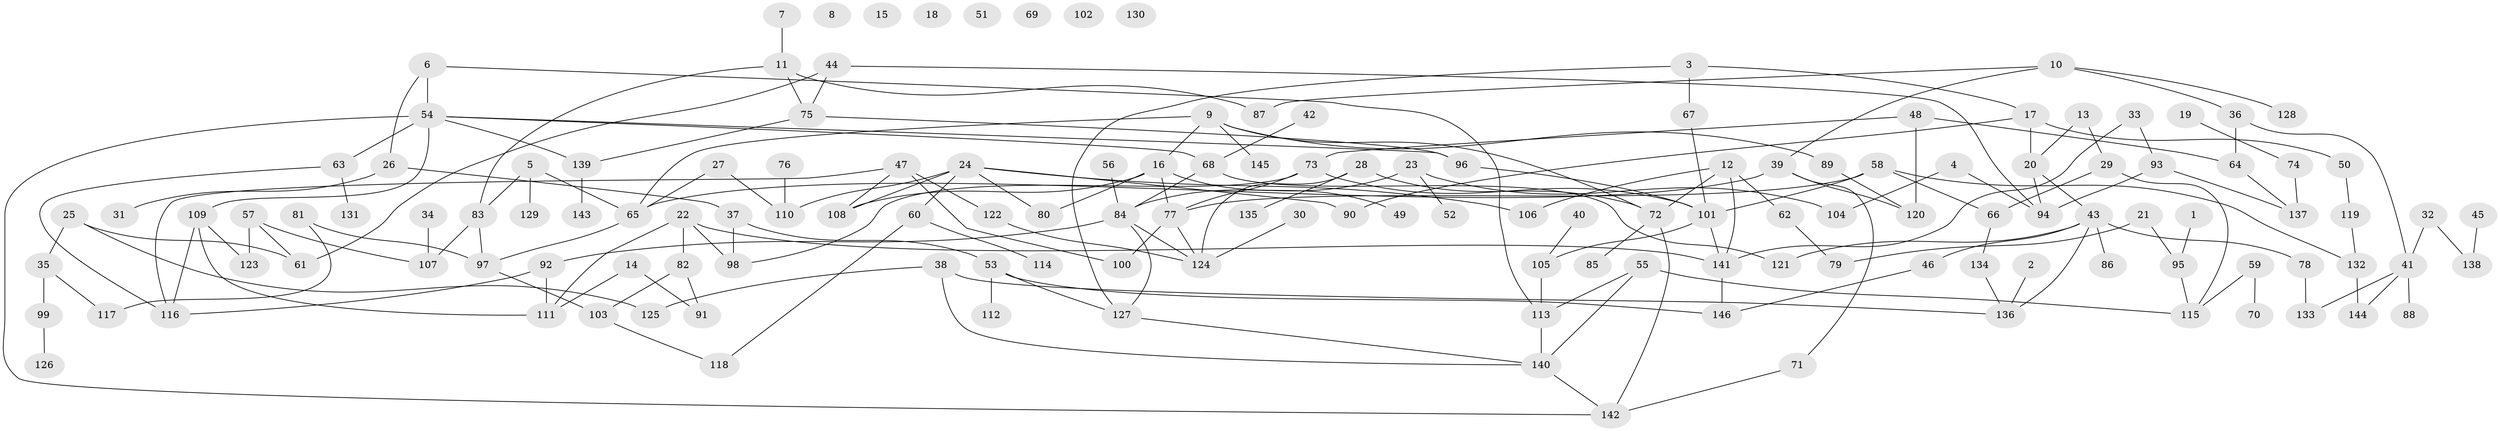 // Generated by graph-tools (version 1.1) at 2025/33/03/09/25 02:33:43]
// undirected, 146 vertices, 192 edges
graph export_dot {
graph [start="1"]
  node [color=gray90,style=filled];
  1;
  2;
  3;
  4;
  5;
  6;
  7;
  8;
  9;
  10;
  11;
  12;
  13;
  14;
  15;
  16;
  17;
  18;
  19;
  20;
  21;
  22;
  23;
  24;
  25;
  26;
  27;
  28;
  29;
  30;
  31;
  32;
  33;
  34;
  35;
  36;
  37;
  38;
  39;
  40;
  41;
  42;
  43;
  44;
  45;
  46;
  47;
  48;
  49;
  50;
  51;
  52;
  53;
  54;
  55;
  56;
  57;
  58;
  59;
  60;
  61;
  62;
  63;
  64;
  65;
  66;
  67;
  68;
  69;
  70;
  71;
  72;
  73;
  74;
  75;
  76;
  77;
  78;
  79;
  80;
  81;
  82;
  83;
  84;
  85;
  86;
  87;
  88;
  89;
  90;
  91;
  92;
  93;
  94;
  95;
  96;
  97;
  98;
  99;
  100;
  101;
  102;
  103;
  104;
  105;
  106;
  107;
  108;
  109;
  110;
  111;
  112;
  113;
  114;
  115;
  116;
  117;
  118;
  119;
  120;
  121;
  122;
  123;
  124;
  125;
  126;
  127;
  128;
  129;
  130;
  131;
  132;
  133;
  134;
  135;
  136;
  137;
  138;
  139;
  140;
  141;
  142;
  143;
  144;
  145;
  146;
  1 -- 95;
  2 -- 136;
  3 -- 17;
  3 -- 67;
  3 -- 127;
  4 -- 94;
  4 -- 104;
  5 -- 65;
  5 -- 83;
  5 -- 129;
  6 -- 26;
  6 -- 54;
  6 -- 113;
  7 -- 11;
  9 -- 16;
  9 -- 65;
  9 -- 72;
  9 -- 89;
  9 -- 145;
  10 -- 36;
  10 -- 39;
  10 -- 87;
  10 -- 128;
  11 -- 75;
  11 -- 83;
  11 -- 87;
  12 -- 62;
  12 -- 72;
  12 -- 106;
  12 -- 141;
  13 -- 20;
  13 -- 29;
  14 -- 91;
  14 -- 111;
  16 -- 49;
  16 -- 77;
  16 -- 80;
  16 -- 108;
  17 -- 20;
  17 -- 50;
  17 -- 90;
  19 -- 74;
  20 -- 43;
  20 -- 94;
  21 -- 79;
  21 -- 95;
  22 -- 82;
  22 -- 98;
  22 -- 111;
  22 -- 141;
  23 -- 52;
  23 -- 84;
  23 -- 104;
  24 -- 60;
  24 -- 80;
  24 -- 90;
  24 -- 106;
  24 -- 108;
  24 -- 110;
  25 -- 35;
  25 -- 61;
  25 -- 125;
  26 -- 31;
  26 -- 37;
  27 -- 65;
  27 -- 110;
  28 -- 72;
  28 -- 124;
  28 -- 135;
  29 -- 66;
  29 -- 115;
  30 -- 124;
  32 -- 41;
  32 -- 138;
  33 -- 93;
  33 -- 141;
  34 -- 107;
  35 -- 99;
  35 -- 117;
  36 -- 41;
  36 -- 64;
  37 -- 53;
  37 -- 98;
  38 -- 125;
  38 -- 136;
  38 -- 140;
  39 -- 65;
  39 -- 71;
  39 -- 120;
  40 -- 105;
  41 -- 88;
  41 -- 133;
  41 -- 144;
  42 -- 68;
  43 -- 46;
  43 -- 78;
  43 -- 86;
  43 -- 121;
  43 -- 136;
  44 -- 61;
  44 -- 75;
  44 -- 94;
  45 -- 138;
  46 -- 146;
  47 -- 100;
  47 -- 108;
  47 -- 116;
  47 -- 122;
  48 -- 64;
  48 -- 73;
  48 -- 120;
  50 -- 119;
  53 -- 112;
  53 -- 127;
  53 -- 146;
  54 -- 63;
  54 -- 68;
  54 -- 96;
  54 -- 109;
  54 -- 139;
  54 -- 142;
  55 -- 113;
  55 -- 115;
  55 -- 140;
  56 -- 84;
  57 -- 61;
  57 -- 107;
  57 -- 123;
  58 -- 66;
  58 -- 77;
  58 -- 101;
  58 -- 132;
  59 -- 70;
  59 -- 115;
  60 -- 114;
  60 -- 118;
  62 -- 79;
  63 -- 116;
  63 -- 131;
  64 -- 137;
  65 -- 97;
  66 -- 134;
  67 -- 101;
  68 -- 84;
  68 -- 121;
  71 -- 142;
  72 -- 85;
  72 -- 142;
  73 -- 77;
  73 -- 98;
  73 -- 101;
  74 -- 137;
  75 -- 96;
  75 -- 139;
  76 -- 110;
  77 -- 100;
  77 -- 124;
  78 -- 133;
  81 -- 97;
  81 -- 117;
  82 -- 91;
  82 -- 103;
  83 -- 97;
  83 -- 107;
  84 -- 92;
  84 -- 124;
  84 -- 127;
  89 -- 120;
  92 -- 111;
  92 -- 116;
  93 -- 94;
  93 -- 137;
  95 -- 115;
  96 -- 101;
  97 -- 103;
  99 -- 126;
  101 -- 105;
  101 -- 141;
  103 -- 118;
  105 -- 113;
  109 -- 111;
  109 -- 116;
  109 -- 123;
  113 -- 140;
  119 -- 132;
  122 -- 124;
  127 -- 140;
  132 -- 144;
  134 -- 136;
  139 -- 143;
  140 -- 142;
  141 -- 146;
}
